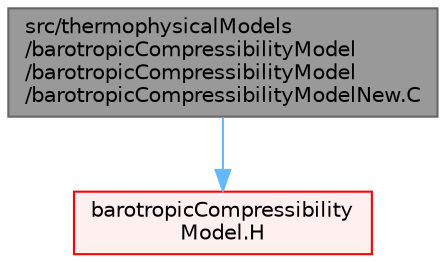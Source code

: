 digraph "src/thermophysicalModels/barotropicCompressibilityModel/barotropicCompressibilityModel/barotropicCompressibilityModelNew.C"
{
 // LATEX_PDF_SIZE
  bgcolor="transparent";
  edge [fontname=Helvetica,fontsize=10,labelfontname=Helvetica,labelfontsize=10];
  node [fontname=Helvetica,fontsize=10,shape=box,height=0.2,width=0.4];
  Node1 [id="Node000001",label="src/thermophysicalModels\l/barotropicCompressibilityModel\l/barotropicCompressibilityModel\l/barotropicCompressibilityModelNew.C",height=0.2,width=0.4,color="gray40", fillcolor="grey60", style="filled", fontcolor="black",tooltip=" "];
  Node1 -> Node2 [id="edge1_Node000001_Node000002",color="steelblue1",style="solid",tooltip=" "];
  Node2 [id="Node000002",label="barotropicCompressibility\lModel.H",height=0.2,width=0.4,color="red", fillcolor="#FFF0F0", style="filled",URL="$barotropicCompressibilityModel_8H.html",tooltip=" "];
}
